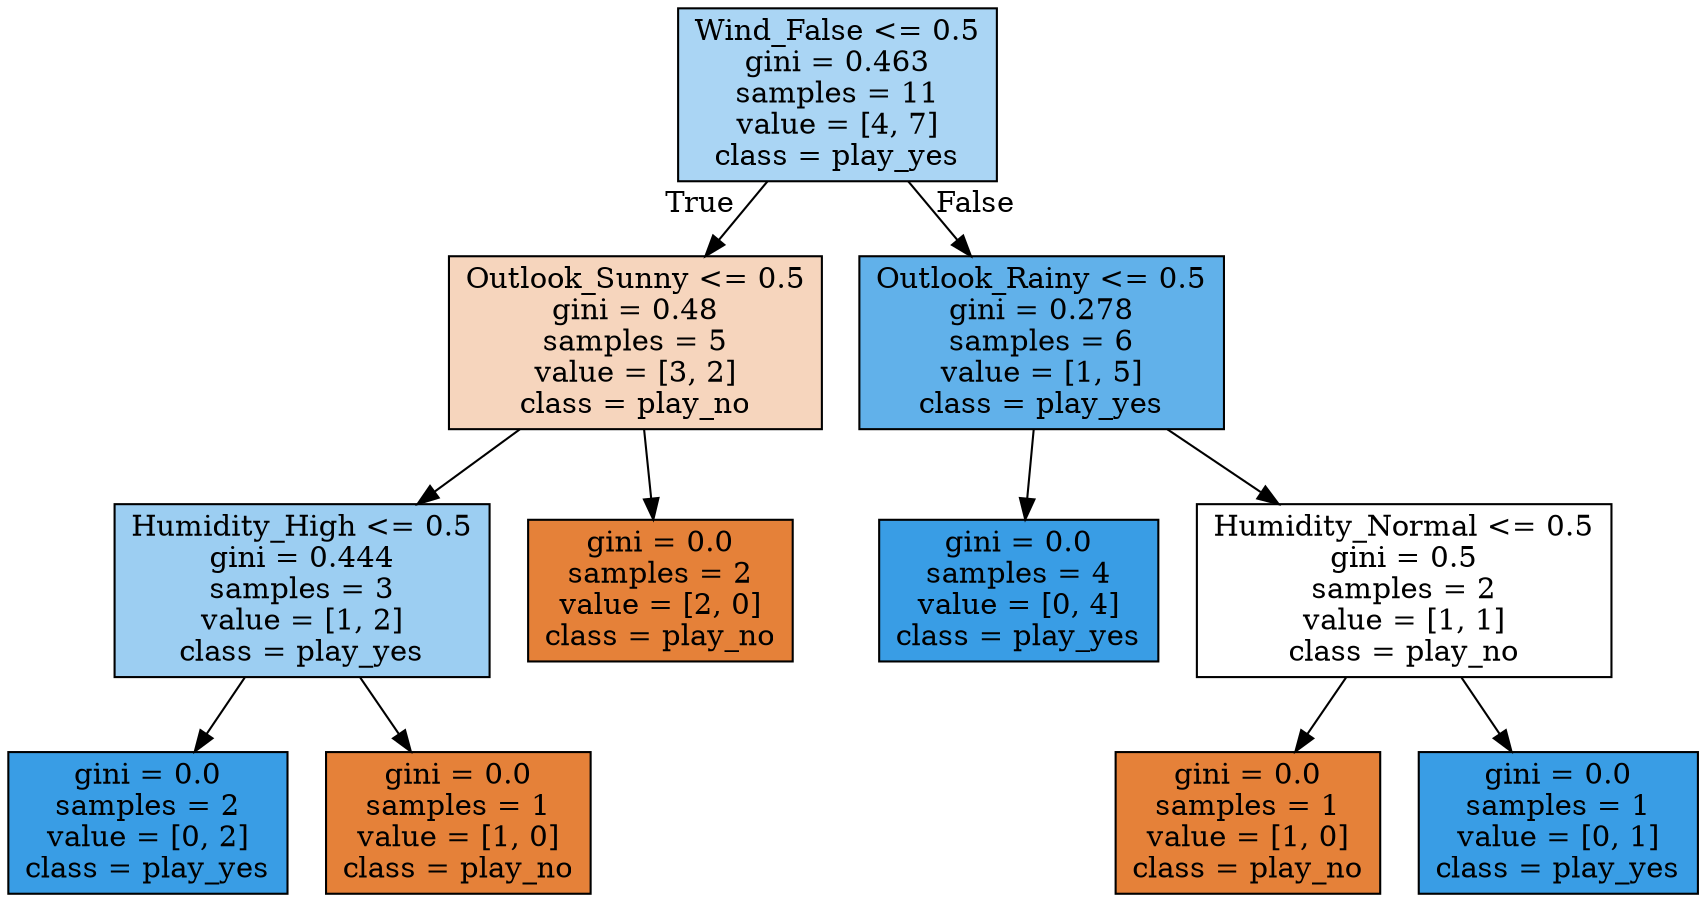 digraph Tree {
node [shape=box, style="filled", color="black"] ;
0 [label="Wind_False <= 0.5\ngini = 0.463\nsamples = 11\nvalue = [4, 7]\nclass = play_yes", fillcolor="#aad5f4"] ;
1 [label="Outlook_Sunny <= 0.5\ngini = 0.48\nsamples = 5\nvalue = [3, 2]\nclass = play_no", fillcolor="#f6d5bd"] ;
0 -> 1 [labeldistance=2.5, labelangle=45, headlabel="True"] ;
3 [label="Humidity_High <= 0.5\ngini = 0.444\nsamples = 3\nvalue = [1, 2]\nclass = play_yes", fillcolor="#9ccef2"] ;
1 -> 3 ;
5 [label="gini = 0.0\nsamples = 2\nvalue = [0, 2]\nclass = play_yes", fillcolor="#399de5"] ;
3 -> 5 ;
6 [label="gini = 0.0\nsamples = 1\nvalue = [1, 0]\nclass = play_no", fillcolor="#e58139"] ;
3 -> 6 ;
4 [label="gini = 0.0\nsamples = 2\nvalue = [2, 0]\nclass = play_no", fillcolor="#e58139"] ;
1 -> 4 ;
2 [label="Outlook_Rainy <= 0.5\ngini = 0.278\nsamples = 6\nvalue = [1, 5]\nclass = play_yes", fillcolor="#61b1ea"] ;
0 -> 2 [labeldistance=2.5, labelangle=-45, headlabel="False"] ;
7 [label="gini = 0.0\nsamples = 4\nvalue = [0, 4]\nclass = play_yes", fillcolor="#399de5"] ;
2 -> 7 ;
8 [label="Humidity_Normal <= 0.5\ngini = 0.5\nsamples = 2\nvalue = [1, 1]\nclass = play_no", fillcolor="#ffffff"] ;
2 -> 8 ;
9 [label="gini = 0.0\nsamples = 1\nvalue = [1, 0]\nclass = play_no", fillcolor="#e58139"] ;
8 -> 9 ;
10 [label="gini = 0.0\nsamples = 1\nvalue = [0, 1]\nclass = play_yes", fillcolor="#399de5"] ;
8 -> 10 ;
}